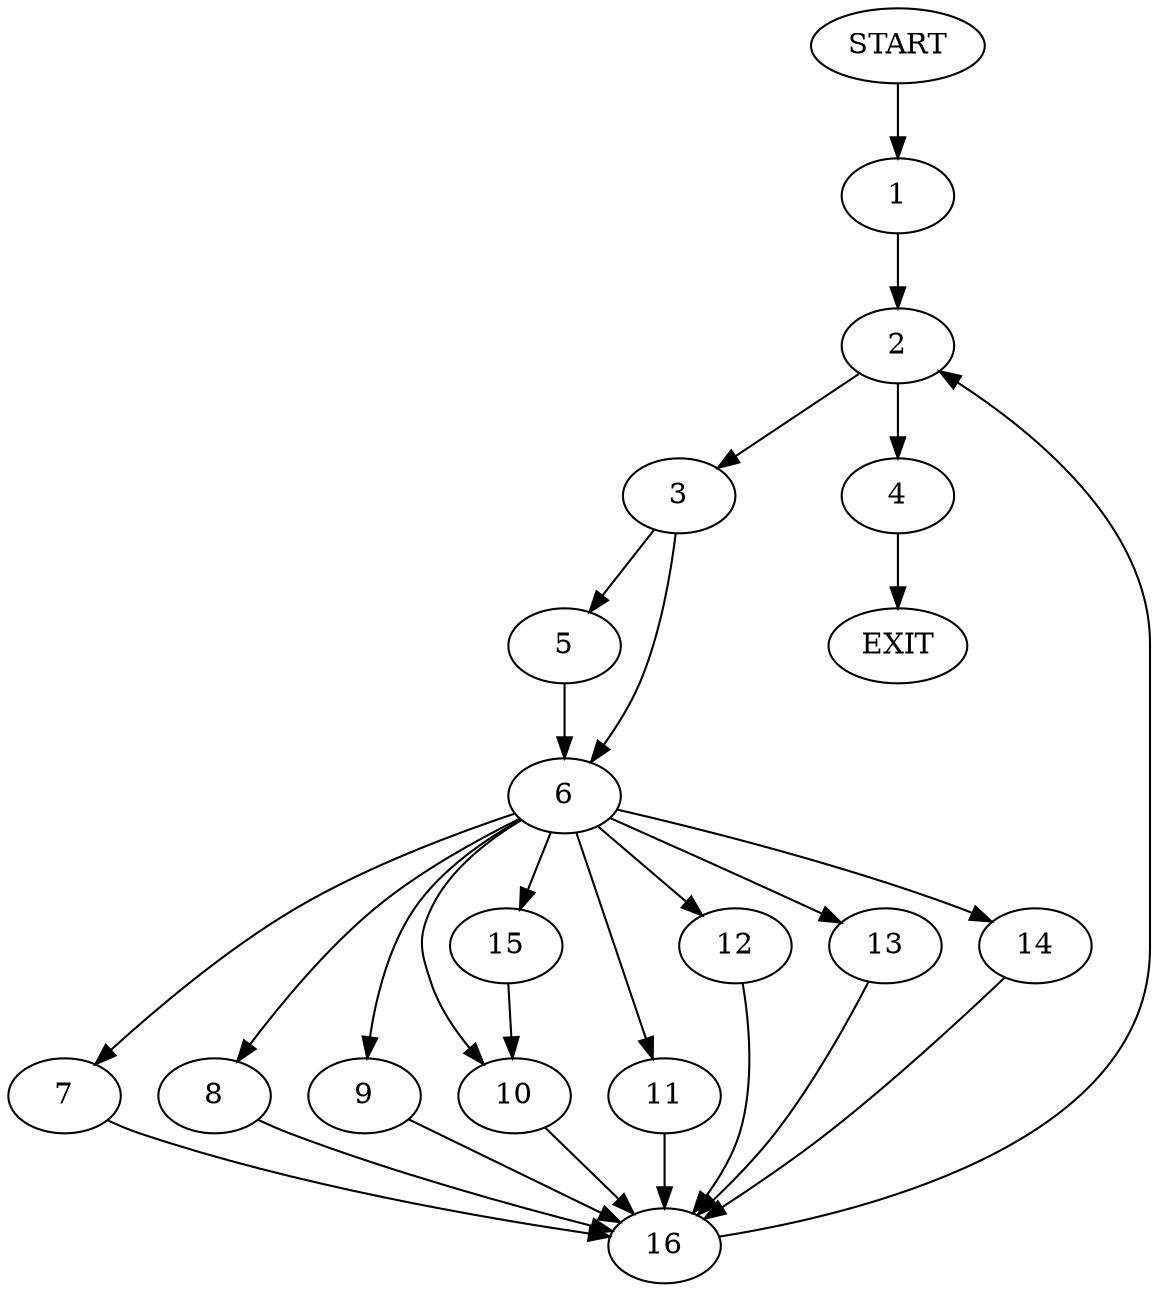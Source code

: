 digraph {
0 [label="START"]
17 [label="EXIT"]
0 -> 1
1 -> 2
2 -> 3
2 -> 4
4 -> 17
3 -> 5
3 -> 6
6 -> 7
6 -> 8
6 -> 9
6 -> 10
6 -> 11
6 -> 12
6 -> 13
6 -> 14
6 -> 15
5 -> 6
8 -> 16
10 -> 16
9 -> 16
14 -> 16
12 -> 16
13 -> 16
15 -> 10
11 -> 16
7 -> 16
16 -> 2
}

